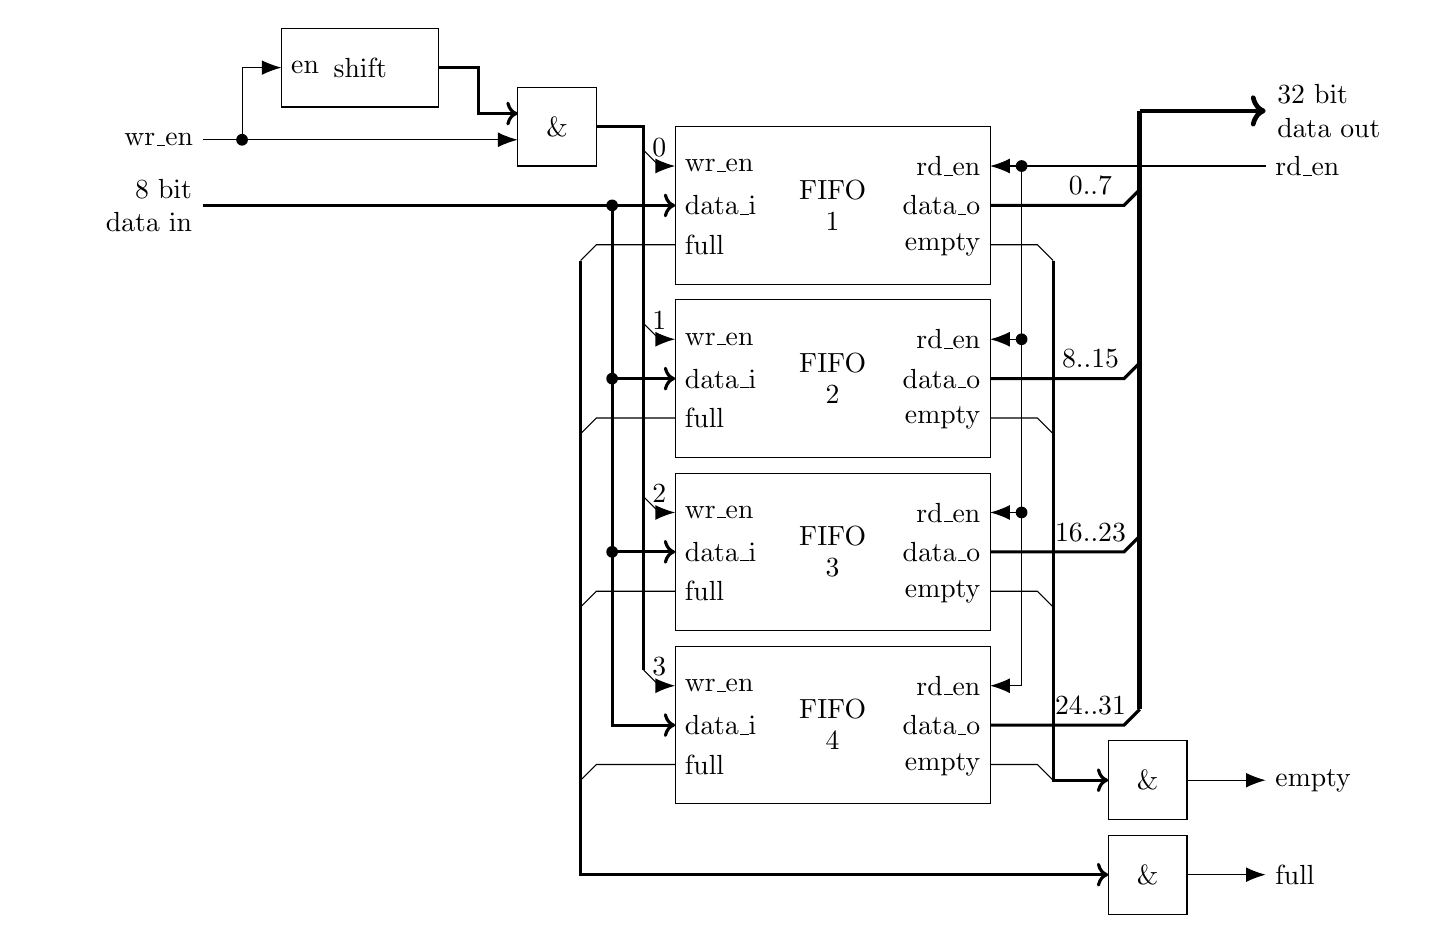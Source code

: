 % \tikzsetnextfilename{system-overview}
\def\tikzbfifo#1#2{
    \begin{scope}[shift={#1}]
        \draw [fill=white](0,0) -- (4,0) -- (4,-2) -- (0,-2) -- (0,0);
        
        \node (name) at (2,-0.8) {FIFO};
        \node (name) at (2,-1.2) {#2};
        
        \node [anchor=west] (wren)    at (0,-1/2) {wr\_en};
        \node [anchor=west] (di)      at (0,-2/2) {data\_i};
        \node [anchor=west] (full)    at (0,-3/2) {full};

        \node [anchor=east] (wren)    at (4,-1/2) {rd\_en};
        \node [anchor=east] (di)      at (4,-2/2) {data\_o};
        \node [anchor=east] (full)    at (4,-3/2) {empty};
    \end{scope}
}
\def\tikzband#1{
    \begin{scope}[shift={#1}]
        \draw [fill=white](0,0) -- (1,0) -- (1,-1) -- (0,-1) -- (0,0);
        \node (name) at (0.5,-0.5) {\&};
    \end{scope}
}
\def\tikzbor#1{
    \begin{scope}[shift={#1}]
        \draw [fill=white](0,0) -- (1,0) -- (1,-1) -- (0,-1) -- (0,0);
        \node (name) at (0.5,-0.5) {$\geq$1};
    \end{scope}
}
\def\tikzbshift#1{
    \begin{scope}[shift={#1}]
        \draw [fill=white](0,0) -- (2,0) -- (2,-1) -- (0,-1) -- (0,0);
        \node (name) at (1,-0.5) {shift};
        \node [anchor=west] (name) at (0,-0.5) {en};
    \end{scope}
}
\begin{tikzpicture}[
    rounded corners=0mm,
    entity/.style={
        draw,
        minimum height=1.0cm,
        minimum width=3cm,
        fill=white,
        anchor=north west,
    },
]
    %coordinates
    \coordinate (fifo1)      at (0,0);
    \coordinate (fifo2)      at (0,-2.2);
    \coordinate (fifo3)      at (0,-4.4);
    \coordinate (fifo4)      at (0,-6.6);
    \coordinate (and1)       at ($(fifo1) + (-2, 0.5)$);
    \coordinate (and3)       at ($(fifo4) + (5.5, -1.2)$);
    \coordinate (and2)       at ($(and3)  + (0, -1.2)$);
    \coordinate (or)         at ($(and3)  + (0, -1.2)$);
    \coordinate (shift)      at ($(and1)  + (-3, 0.75)$);
    %nodes

    \begin{pgfonlayer}{main}
        % entities
        % \node[entity, label={uft\_rx}] (rx) at (crx) {};
        \tikzbfifo{(fifo1)}{1} (fo)
        \tikzbfifo{(fifo2)}{2}
        \tikzbfifo{(fifo3)}{3}
        \tikzbfifo{(fifo4)}{4}
        
        \tikzband{(and1)}
        \tikzband{(and2)}
        \tikzband{(and3)}
        \tikzbshift{(shift)}
        
        % ports
        \path[draw,<-,line width=0.4mm] ($(fifo1) + (0, -2/2)$) -- ++(-6,0) node[anchor=east, text width=1.5cm, align=right] {8 bit data in};
        \path[draw,{Latex[length=2.5mm]}-] ($(and1) + (0, -2/3)$) -- ++(-4,0) node[anchor=east] {wr\_en};
        
        \path[draw,->,line width=0.6mm] ($(fifo1) + (5.9, 0.2)$) -- ++(1.6,0) node[anchor=west, text width=1.5cm, align=left] {32 bit data out};
        \path[draw,-{Latex[length=2.5mm]}] ($(and3) + (1, -1/2)$) -- ++(1,0) node[anchor=west] {empty};
        \path[draw,-{Latex[length=2.5mm]}] ($(and2) + (1, -1/2)$) -- ++(1,0) node[anchor=west] {full};
        \path[draw,{Latex[length=2.5mm]}-] ($(fifo1) + (4, -1/2)$) -- ++(3.5,0) node[anchor=west] {rd\_en};

        % in bus
        \path[draw,->,line width=0.4mm] ($(fifo1) + (-0.8, -2/2)$) |- ($(fifo2) + (0, -2/2)$);
        \path[draw,->,line width=0.4mm] ($(fifo1) + (-0.8, -2/2)$) |- ($(fifo3) + (0, -2/2)$);
        \path[draw,->,line width=0.4mm] ($(fifo1) + (-0.8, -2/2)$) |- ($(fifo4) + (0, -2/2)$);
        \node at ($(fifo1) + (-0.8, -2/2)$) [circle,fill,inner sep=1.5pt]{};
        \node at ($(fifo2) + (-0.8, -2/2)$) [circle,fill,inner sep=1.5pt]{};
        \node at ($(fifo3) + (-0.8, -2/2)$) [circle,fill,inner sep=1.5pt]{};

        % out bus
        \path[draw,-,line width=0.6mm] ($(fifo4) + (5.9, -0.8)$) -- ($(fifo1) + (5.9, 0.2)$);
        \path[draw,-,line width=0.4mm] ($(fifo4) + (4, -1)$) -- ++(1.7,0) node[near end, above] {24..31} -- ++(0.2,0.2);
        \path[draw,-,line width=0.4mm] ($(fifo3) + (4, -1)$) -- ++(1.7,0) node[near end, above] {16..23} -- ++(0.2,0.2);
        \path[draw,-,line width=0.4mm] ($(fifo2) + (4, -1)$) -- ++(1.7,0) node[near end, above] {8..15} -- ++(0.2,0.2);
        \path[draw,-,line width=0.4mm] ($(fifo1) + (4, -1)$) -- ++(1.7,0) node[near end, above] {0..7} -- ++(0.2,0.2);

        % wren
        \path[draw,-{Latex[length=2.5mm]}] ($(and1) + (-3.5, -2/3)$) |- ($(shift) + (0, -1/2)$);
        \node at ($(and1) + (-3.5, -2/3)$) [circle,fill,inner sep=1.5pt]{};
        \path[draw,->,line width=0.4mm] ($(shift) + (2, -1/2)$) -| ($(and1) + (-0.5,-1/3)$) -- ($(and1) + (0,-1/3)$);
        \path[draw,-,line width=0.4mm] ($(and1) + (1,-1/2)$) -| ($(fifo4) + (-0.4,-0.3)$);
        \path[draw,{Latex[length=2.5mm]}-] ($(fifo1) + (0,-1/2)$) -- ++(-0.2,0) node[above] {0} -- ++(-0.2,0.2);
        \path[draw,{Latex[length=2.5mm]}-] ($(fifo2) + (0,-1/2)$) -- ++(-0.2,0) node[above] {1} -- ++(-0.2,0.2);
        \path[draw,{Latex[length=2.5mm]}-] ($(fifo3) + (0,-1/2)$) -- ++(-0.2,0) node[above] {2} -- ++(-0.2,0.2);
        \path[draw,{Latex[length=2.5mm]}-] ($(fifo4) + (0,-1/2)$) -- ++(-0.2,0) node[above] {3} -- ++(-0.2,0.2);

        % full
        \path[draw,->,line width=0.4mm] ($(fifo1) + (-1.2,-1.7)$) |- ($(and2) + (0,-0.5)$);
        \path[draw,-] ($(fifo1) + (0,-3/2)$) -- ++(-1.0,0) -- ++(-0.2,-0.2);
        \path[draw,-] ($(fifo2) + (0,-3/2)$) -- ++(-1.0,0) -- ++(-0.2,-0.2);
        \path[draw,-] ($(fifo3) + (0,-3/2)$) -- ++(-1.0,0) -- ++(-0.2,-0.2);
        \path[draw,-] ($(fifo4) + (0,-3/2)$) -- ++(-1.0,0) -- ++(-0.2,-0.2);

        % rd_en
        \path[draw,-{Latex[length=2.5mm]}] ($(fifo1) + (4.4, -1/2)$) |- ($(fifo2) + (4, -1/2)$);
        \path[draw,-{Latex[length=2.5mm]}] ($(fifo1) + (4.4, -1/2)$) |- ($(fifo3) + (4, -1/2)$);
        \path[draw,-{Latex[length=2.5mm]}] ($(fifo1) + (4.4, -1/2)$) |- ($(fifo4) + (4, -1/2)$);
        \node at ($(fifo1) + (4.4, -1/2)$) [circle,fill,inner sep=1.5pt]{};
        \node at ($(fifo2) + (4.4, -1/2)$) [circle,fill,inner sep=1.5pt]{};
        \node at ($(fifo3) + (4.4, -1/2)$) [circle,fill,inner sep=1.5pt]{};

        % empty
        \path[draw,->,line width=0.4mm] ($(fifo1) + (4.8,-1.7)$) |- ($(and3) + (0,-0.5)$);
        \path[draw,-] ($(fifo1) + (4,-3/2)$) -- ++(0.6,0) -- ++(0.2,-0.2);
        \path[draw,-] ($(fifo2) + (4,-3/2)$) -- ++(0.6,0) -- ++(0.2,-0.2);
        \path[draw,-] ($(fifo3) + (4,-3/2)$) -- ++(0.6,0) -- ++(0.2,-0.2);
        \path[draw,-] ($(fifo4) + (4,-3/2)$) -- ++(0.6,0) -- ++(0.2,-0.2);


    \end{pgfonlayer}

    % tx box
    \begin{pgfonlayer}{foreground}
        % \node [draw, fill=gray!20, inner sep=10, fit={(ltxctl) (txctl) (txcmd) (txdat) (txarb) (txcal)}, label=uft\_tx\_top] (tx) {};
    \end{pgfonlayer} 

    % Board box
    \begin{pgfonlayer}{background}
        % \node [draw, fill=gray!40, inner sep=10, fit={(tx) (rx) (rxmem) (rxl)}, label=uft\_top] (tx) {};
    \end{pgfonlayer} 

\end{tikzpicture}